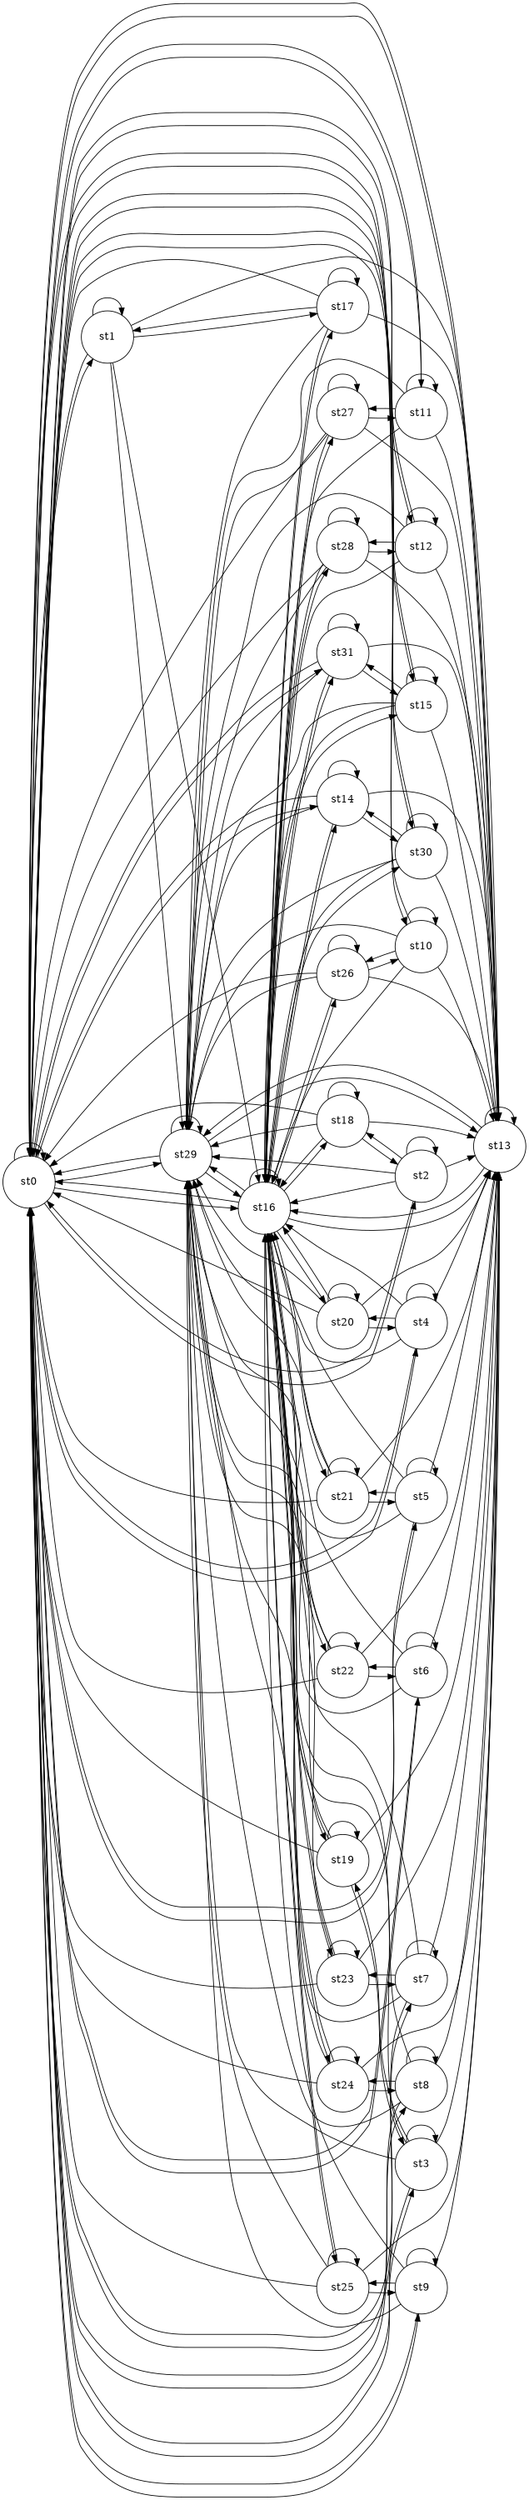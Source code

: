 #Total states is 0, including 0 states and 0 newstates
#Total transisions is 0, including 0 transistions and 0 new transitions
digraph finite_state_machine {
	rankdir=LR;
	size="20,20";
	resolution="300";
	overlap=false;

	node [shape = circle, fixedsize=true, width = 1, color = red, style = filled];

	node [shape = circle, color = black, style = unfilled];
	st0;
 	st1;
 	st10;
 	st11;
 	st12;
 	st13;
 	st14;
 	st15;
 	st16;
 	st17;
 	st18;
 	st19;
 	st2;
 	st20;
 	st21;
 	st22;
 	st23;
 	st24;
 	st25;
 	st26;
 	st27;
 	st28;
 	st29;
 	st3;
 	st30;
 	st31;
 	st4;
 	st5;
 	st6;
 	st7;
 	st8;
 	st9;
 	st0 -> st0;
	st0 -> st1;
	st0 -> st10;
	st0 -> st11;
	st0 -> st12;
	st0 -> st13;
	st0 -> st14;
	st0 -> st15;
	st0 -> st16;
	st0 -> st2;
	st0 -> st29;
	st0 -> st3;
	st0 -> st30;
	st0 -> st31;
	st0 -> st4;
	st0 -> st5;
	st0 -> st6;
	st0 -> st7;
	st0 -> st8;
	st0 -> st9;
	st1 -> st0;
	st1 -> st1;
	st1 -> st13;
	st1 -> st16;
	st1 -> st17;
	st1 -> st29;
	st10 -> st0;
	st10 -> st10;
	st10 -> st13;
	st10 -> st16;
	st10 -> st26;
	st10 -> st29;
	st11 -> st0;
	st11 -> st11;
	st11 -> st13;
	st11 -> st16;
	st11 -> st27;
	st11 -> st29;
	st12 -> st0;
	st12 -> st12;
	st12 -> st13;
	st12 -> st16;
	st12 -> st28;
	st12 -> st29;
	st13 -> st0;
	st13 -> st13;
	st13 -> st16;
	st13 -> st29;
	st14 -> st0;
	st14 -> st13;
	st14 -> st14;
	st14 -> st16;
	st14 -> st29;
	st14 -> st30;
	st15 -> st0;
	st15 -> st13;
	st15 -> st15;
	st15 -> st16;
	st15 -> st29;
	st15 -> st31;
	st16 -> st0;
	st16 -> st13;
	st16 -> st14;
	st16 -> st15;
	st16 -> st16;
	st16 -> st17;
	st16 -> st18;
	st16 -> st19;
	st16 -> st20;
	st16 -> st21;
	st16 -> st22;
	st16 -> st23;
	st16 -> st24;
	st16 -> st25;
	st16 -> st26;
	st16 -> st27;
	st16 -> st28;
	st16 -> st29;
	st16 -> st30;
	st16 -> st31;
	st17 -> st0;
	st17 -> st1;
	st17 -> st13;
	st17 -> st16;
	st17 -> st17;
	st17 -> st29;
	st18 -> st0;
	st18 -> st13;
	st18 -> st16;
	st18 -> st18;
	st18 -> st2;
	st18 -> st29;
	st19 -> st0;
	st19 -> st13;
	st19 -> st16;
	st19 -> st19;
	st19 -> st29;
	st19 -> st3;
	st2 -> st0;
	st2 -> st13;
	st2 -> st16;
	st2 -> st18;
	st2 -> st2;
	st2 -> st29;
	st20 -> st0;
	st20 -> st13;
	st20 -> st16;
	st20 -> st20;
	st20 -> st29;
	st20 -> st4;
	st21 -> st0;
	st21 -> st13;
	st21 -> st16;
	st21 -> st21;
	st21 -> st29;
	st21 -> st5;
	st22 -> st0;
	st22 -> st13;
	st22 -> st16;
	st22 -> st22;
	st22 -> st29;
	st22 -> st6;
	st23 -> st0;
	st23 -> st13;
	st23 -> st16;
	st23 -> st23;
	st23 -> st29;
	st23 -> st7;
	st24 -> st0;
	st24 -> st13;
	st24 -> st16;
	st24 -> st24;
	st24 -> st29;
	st24 -> st8;
	st25 -> st0;
	st25 -> st13;
	st25 -> st16;
	st25 -> st25;
	st25 -> st29;
	st25 -> st9;
	st26 -> st0;
	st26 -> st10;
	st26 -> st13;
	st26 -> st16;
	st26 -> st26;
	st26 -> st29;
	st27 -> st0;
	st27 -> st11;
	st27 -> st13;
	st27 -> st16;
	st27 -> st27;
	st27 -> st29;
	st28 -> st0;
	st28 -> st12;
	st28 -> st13;
	st28 -> st16;
	st28 -> st28;
	st28 -> st29;
	st29 -> st0;
	st29 -> st13;
	st29 -> st16;
	st29 -> st29;
	st3 -> st0;
	st3 -> st13;
	st3 -> st16;
	st3 -> st19;
	st3 -> st29;
	st3 -> st3;
	st30 -> st0;
	st30 -> st13;
	st30 -> st14;
	st30 -> st16;
	st30 -> st29;
	st30 -> st30;
	st31 -> st0;
	st31 -> st13;
	st31 -> st15;
	st31 -> st16;
	st31 -> st29;
	st31 -> st31;
	st4 -> st0;
	st4 -> st13;
	st4 -> st16;
	st4 -> st20;
	st4 -> st29;
	st4 -> st4;
	st5 -> st0;
	st5 -> st13;
	st5 -> st16;
	st5 -> st21;
	st5 -> st29;
	st5 -> st5;
	st6 -> st0;
	st6 -> st13;
	st6 -> st16;
	st6 -> st22;
	st6 -> st29;
	st6 -> st6;
	st7 -> st0;
	st7 -> st13;
	st7 -> st16;
	st7 -> st23;
	st7 -> st29;
	st7 -> st7;
	st8 -> st0;
	st8 -> st13;
	st8 -> st16;
	st8 -> st24;
	st8 -> st29;
	st8 -> st8;
	st9 -> st0;
	st9 -> st13;
	st9 -> st16;
	st9 -> st25;
	st9 -> st29;
	st9 -> st9;
}
